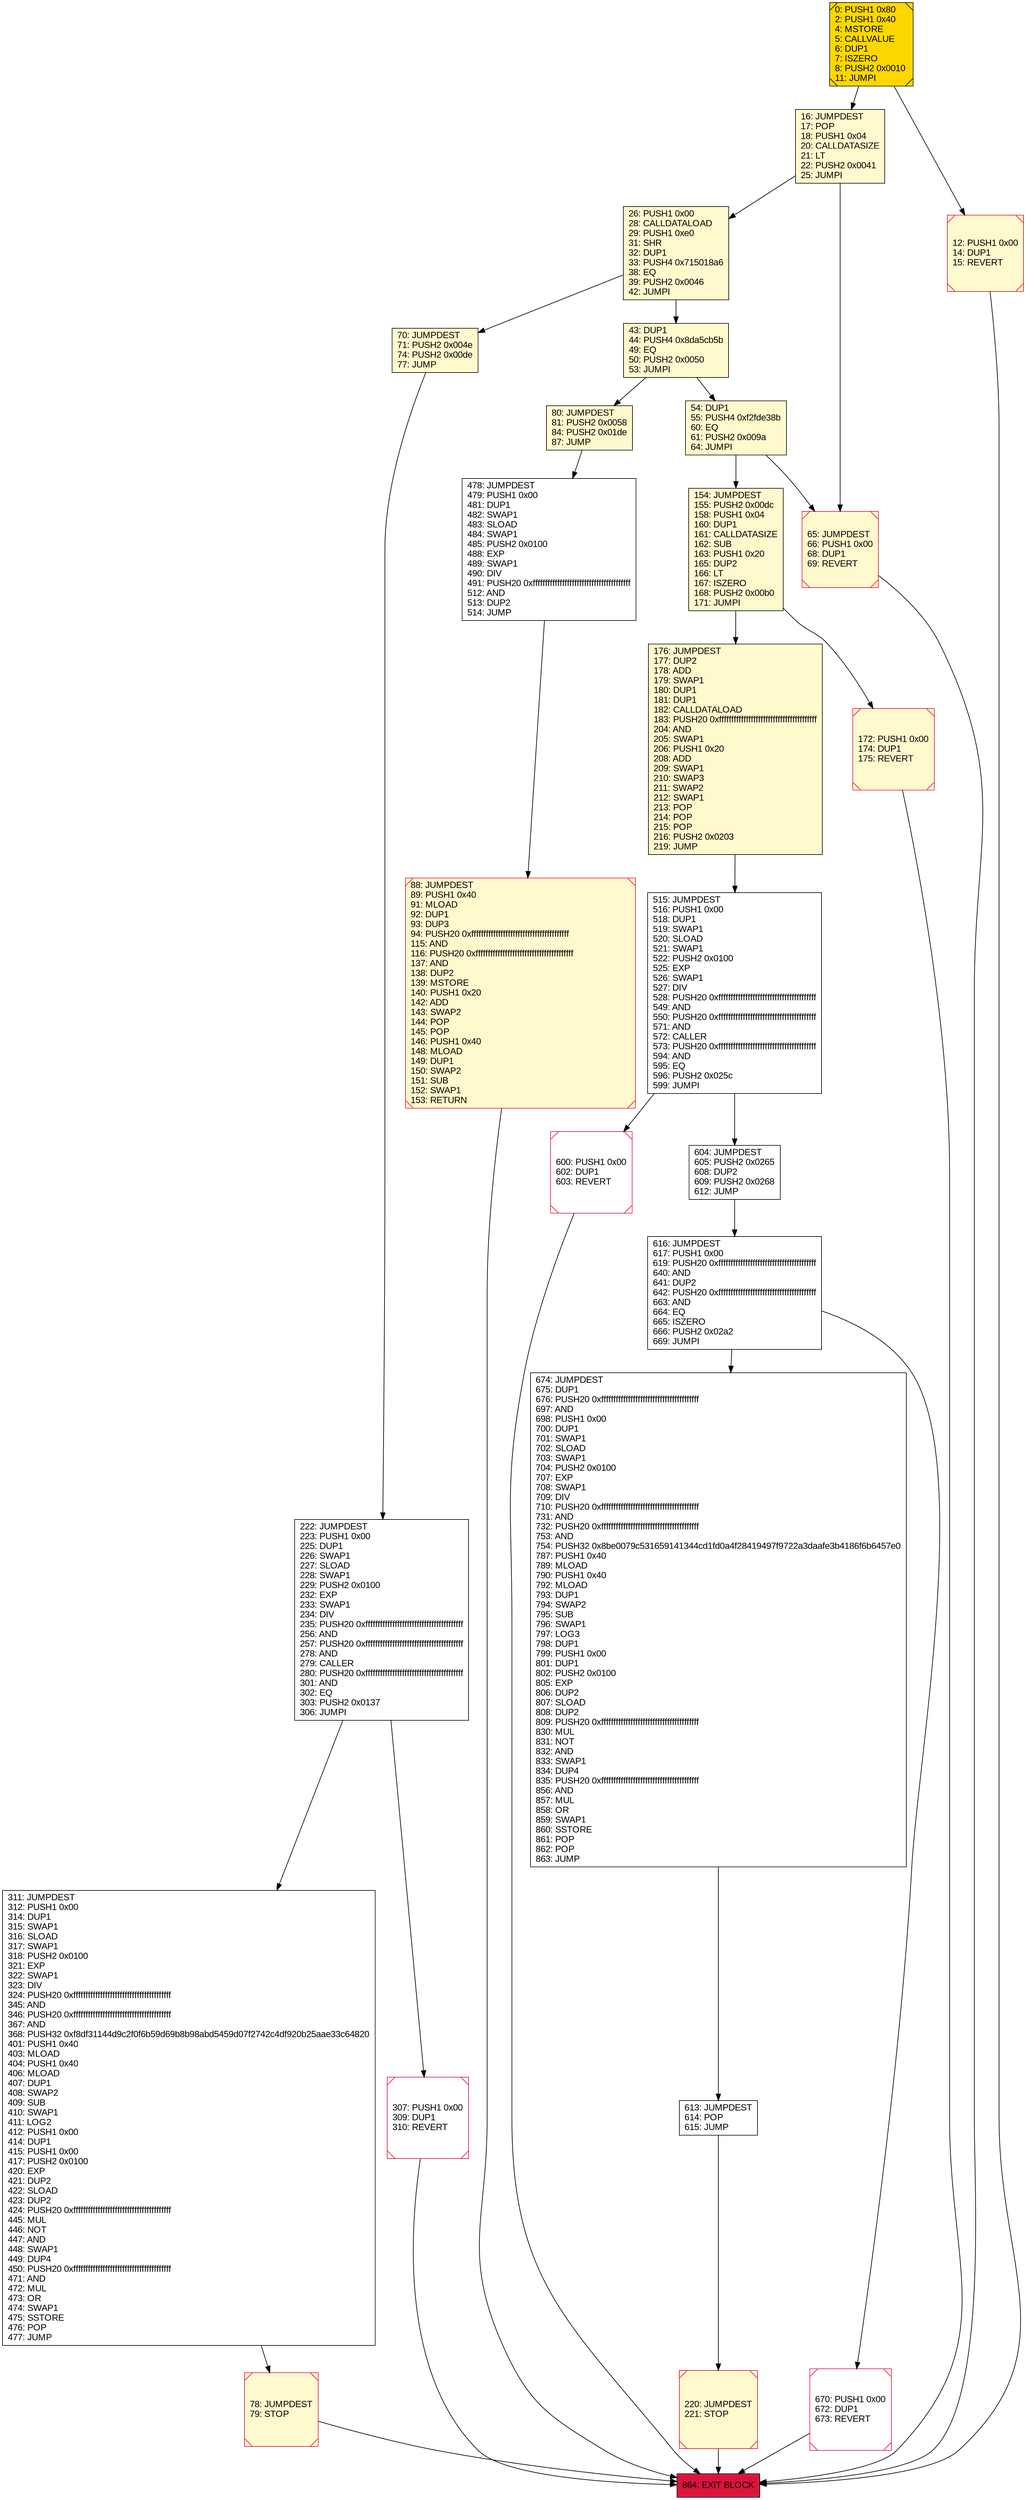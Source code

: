 digraph G {
bgcolor=transparent rankdir=UD;
node [shape=box style=filled color=black fillcolor=white fontname=arial fontcolor=black];
613 [label="613: JUMPDEST\l614: POP\l615: JUMP\l" ];
65 [label="65: JUMPDEST\l66: PUSH1 0x00\l68: DUP1\l69: REVERT\l" fillcolor=lemonchiffon shape=Msquare color=crimson ];
604 [label="604: JUMPDEST\l605: PUSH2 0x0265\l608: DUP2\l609: PUSH2 0x0268\l612: JUMP\l" ];
220 [label="220: JUMPDEST\l221: STOP\l" fillcolor=lemonchiffon shape=Msquare color=crimson ];
88 [label="88: JUMPDEST\l89: PUSH1 0x40\l91: MLOAD\l92: DUP1\l93: DUP3\l94: PUSH20 0xffffffffffffffffffffffffffffffffffffffff\l115: AND\l116: PUSH20 0xffffffffffffffffffffffffffffffffffffffff\l137: AND\l138: DUP2\l139: MSTORE\l140: PUSH1 0x20\l142: ADD\l143: SWAP2\l144: POP\l145: POP\l146: PUSH1 0x40\l148: MLOAD\l149: DUP1\l150: SWAP2\l151: SUB\l152: SWAP1\l153: RETURN\l" fillcolor=lemonchiffon shape=Msquare color=crimson ];
616 [label="616: JUMPDEST\l617: PUSH1 0x00\l619: PUSH20 0xffffffffffffffffffffffffffffffffffffffff\l640: AND\l641: DUP2\l642: PUSH20 0xffffffffffffffffffffffffffffffffffffffff\l663: AND\l664: EQ\l665: ISZERO\l666: PUSH2 0x02a2\l669: JUMPI\l" ];
16 [label="16: JUMPDEST\l17: POP\l18: PUSH1 0x04\l20: CALLDATASIZE\l21: LT\l22: PUSH2 0x0041\l25: JUMPI\l" fillcolor=lemonchiffon ];
172 [label="172: PUSH1 0x00\l174: DUP1\l175: REVERT\l" fillcolor=lemonchiffon shape=Msquare color=crimson ];
674 [label="674: JUMPDEST\l675: DUP1\l676: PUSH20 0xffffffffffffffffffffffffffffffffffffffff\l697: AND\l698: PUSH1 0x00\l700: DUP1\l701: SWAP1\l702: SLOAD\l703: SWAP1\l704: PUSH2 0x0100\l707: EXP\l708: SWAP1\l709: DIV\l710: PUSH20 0xffffffffffffffffffffffffffffffffffffffff\l731: AND\l732: PUSH20 0xffffffffffffffffffffffffffffffffffffffff\l753: AND\l754: PUSH32 0x8be0079c531659141344cd1fd0a4f28419497f9722a3daafe3b4186f6b6457e0\l787: PUSH1 0x40\l789: MLOAD\l790: PUSH1 0x40\l792: MLOAD\l793: DUP1\l794: SWAP2\l795: SUB\l796: SWAP1\l797: LOG3\l798: DUP1\l799: PUSH1 0x00\l801: DUP1\l802: PUSH2 0x0100\l805: EXP\l806: DUP2\l807: SLOAD\l808: DUP2\l809: PUSH20 0xffffffffffffffffffffffffffffffffffffffff\l830: MUL\l831: NOT\l832: AND\l833: SWAP1\l834: DUP4\l835: PUSH20 0xffffffffffffffffffffffffffffffffffffffff\l856: AND\l857: MUL\l858: OR\l859: SWAP1\l860: SSTORE\l861: POP\l862: POP\l863: JUMP\l" ];
43 [label="43: DUP1\l44: PUSH4 0x8da5cb5b\l49: EQ\l50: PUSH2 0x0050\l53: JUMPI\l" fillcolor=lemonchiffon ];
307 [label="307: PUSH1 0x00\l309: DUP1\l310: REVERT\l" shape=Msquare color=crimson ];
0 [label="0: PUSH1 0x80\l2: PUSH1 0x40\l4: MSTORE\l5: CALLVALUE\l6: DUP1\l7: ISZERO\l8: PUSH2 0x0010\l11: JUMPI\l" fillcolor=lemonchiffon shape=Msquare fillcolor=gold ];
78 [label="78: JUMPDEST\l79: STOP\l" fillcolor=lemonchiffon shape=Msquare color=crimson ];
80 [label="80: JUMPDEST\l81: PUSH2 0x0058\l84: PUSH2 0x01de\l87: JUMP\l" fillcolor=lemonchiffon ];
154 [label="154: JUMPDEST\l155: PUSH2 0x00dc\l158: PUSH1 0x04\l160: DUP1\l161: CALLDATASIZE\l162: SUB\l163: PUSH1 0x20\l165: DUP2\l166: LT\l167: ISZERO\l168: PUSH2 0x00b0\l171: JUMPI\l" fillcolor=lemonchiffon ];
864 [label="864: EXIT BLOCK\l" fillcolor=crimson ];
26 [label="26: PUSH1 0x00\l28: CALLDATALOAD\l29: PUSH1 0xe0\l31: SHR\l32: DUP1\l33: PUSH4 0x715018a6\l38: EQ\l39: PUSH2 0x0046\l42: JUMPI\l" fillcolor=lemonchiffon ];
222 [label="222: JUMPDEST\l223: PUSH1 0x00\l225: DUP1\l226: SWAP1\l227: SLOAD\l228: SWAP1\l229: PUSH2 0x0100\l232: EXP\l233: SWAP1\l234: DIV\l235: PUSH20 0xffffffffffffffffffffffffffffffffffffffff\l256: AND\l257: PUSH20 0xffffffffffffffffffffffffffffffffffffffff\l278: AND\l279: CALLER\l280: PUSH20 0xffffffffffffffffffffffffffffffffffffffff\l301: AND\l302: EQ\l303: PUSH2 0x0137\l306: JUMPI\l" ];
70 [label="70: JUMPDEST\l71: PUSH2 0x004e\l74: PUSH2 0x00de\l77: JUMP\l" fillcolor=lemonchiffon ];
478 [label="478: JUMPDEST\l479: PUSH1 0x00\l481: DUP1\l482: SWAP1\l483: SLOAD\l484: SWAP1\l485: PUSH2 0x0100\l488: EXP\l489: SWAP1\l490: DIV\l491: PUSH20 0xffffffffffffffffffffffffffffffffffffffff\l512: AND\l513: DUP2\l514: JUMP\l" ];
12 [label="12: PUSH1 0x00\l14: DUP1\l15: REVERT\l" fillcolor=lemonchiffon shape=Msquare color=crimson ];
515 [label="515: JUMPDEST\l516: PUSH1 0x00\l518: DUP1\l519: SWAP1\l520: SLOAD\l521: SWAP1\l522: PUSH2 0x0100\l525: EXP\l526: SWAP1\l527: DIV\l528: PUSH20 0xffffffffffffffffffffffffffffffffffffffff\l549: AND\l550: PUSH20 0xffffffffffffffffffffffffffffffffffffffff\l571: AND\l572: CALLER\l573: PUSH20 0xffffffffffffffffffffffffffffffffffffffff\l594: AND\l595: EQ\l596: PUSH2 0x025c\l599: JUMPI\l" ];
176 [label="176: JUMPDEST\l177: DUP2\l178: ADD\l179: SWAP1\l180: DUP1\l181: DUP1\l182: CALLDATALOAD\l183: PUSH20 0xffffffffffffffffffffffffffffffffffffffff\l204: AND\l205: SWAP1\l206: PUSH1 0x20\l208: ADD\l209: SWAP1\l210: SWAP3\l211: SWAP2\l212: SWAP1\l213: POP\l214: POP\l215: POP\l216: PUSH2 0x0203\l219: JUMP\l" fillcolor=lemonchiffon ];
600 [label="600: PUSH1 0x00\l602: DUP1\l603: REVERT\l" shape=Msquare color=crimson ];
311 [label="311: JUMPDEST\l312: PUSH1 0x00\l314: DUP1\l315: SWAP1\l316: SLOAD\l317: SWAP1\l318: PUSH2 0x0100\l321: EXP\l322: SWAP1\l323: DIV\l324: PUSH20 0xffffffffffffffffffffffffffffffffffffffff\l345: AND\l346: PUSH20 0xffffffffffffffffffffffffffffffffffffffff\l367: AND\l368: PUSH32 0xf8df31144d9c2f0f6b59d69b8b98abd5459d07f2742c4df920b25aae33c64820\l401: PUSH1 0x40\l403: MLOAD\l404: PUSH1 0x40\l406: MLOAD\l407: DUP1\l408: SWAP2\l409: SUB\l410: SWAP1\l411: LOG2\l412: PUSH1 0x00\l414: DUP1\l415: PUSH1 0x00\l417: PUSH2 0x0100\l420: EXP\l421: DUP2\l422: SLOAD\l423: DUP2\l424: PUSH20 0xffffffffffffffffffffffffffffffffffffffff\l445: MUL\l446: NOT\l447: AND\l448: SWAP1\l449: DUP4\l450: PUSH20 0xffffffffffffffffffffffffffffffffffffffff\l471: AND\l472: MUL\l473: OR\l474: SWAP1\l475: SSTORE\l476: POP\l477: JUMP\l" ];
54 [label="54: DUP1\l55: PUSH4 0xf2fde38b\l60: EQ\l61: PUSH2 0x009a\l64: JUMPI\l" fillcolor=lemonchiffon ];
670 [label="670: PUSH1 0x00\l672: DUP1\l673: REVERT\l" shape=Msquare color=crimson ];
26 -> 70;
70 -> 222;
176 -> 515;
16 -> 65;
613 -> 220;
515 -> 600;
12 -> 864;
43 -> 80;
604 -> 616;
154 -> 172;
674 -> 613;
0 -> 16;
222 -> 311;
600 -> 864;
616 -> 674;
670 -> 864;
54 -> 154;
478 -> 88;
65 -> 864;
311 -> 78;
220 -> 864;
16 -> 26;
154 -> 176;
88 -> 864;
172 -> 864;
43 -> 54;
307 -> 864;
0 -> 12;
616 -> 670;
26 -> 43;
222 -> 307;
80 -> 478;
515 -> 604;
78 -> 864;
54 -> 65;
}